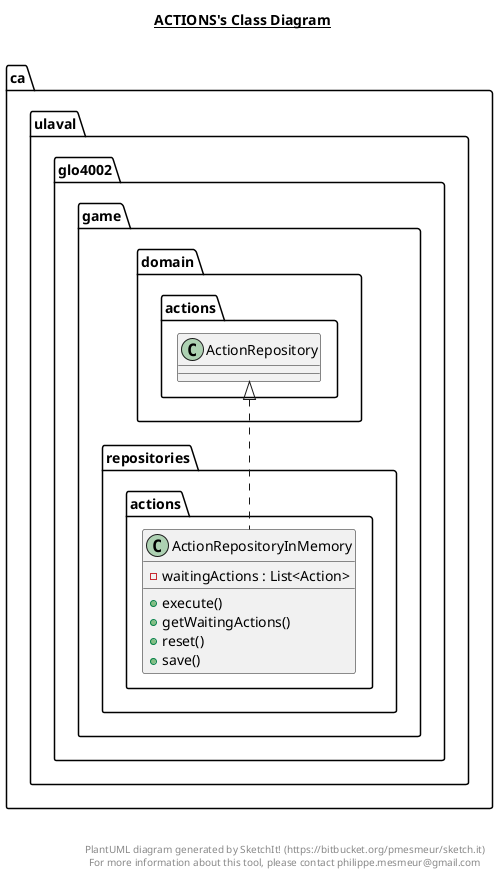 @startuml

title __ACTIONS's Class Diagram__\n

    namespace ca.ulaval.glo4002.game {
      namespace repositories.actions {
        class ca.ulaval.glo4002.game.repositories.actions.ActionRepositoryInMemory {
            - waitingActions : List<Action>
            + execute()
            + getWaitingActions()
            + reset()
            + save()
        }
      }
    }
  

  ca.ulaval.glo4002.game.repositories.actions.ActionRepositoryInMemory .up.|> ca.ulaval.glo4002.game.domain.actions.ActionRepository


right footer


PlantUML diagram generated by SketchIt! (https://bitbucket.org/pmesmeur/sketch.it)
For more information about this tool, please contact philippe.mesmeur@gmail.com
endfooter

@enduml
